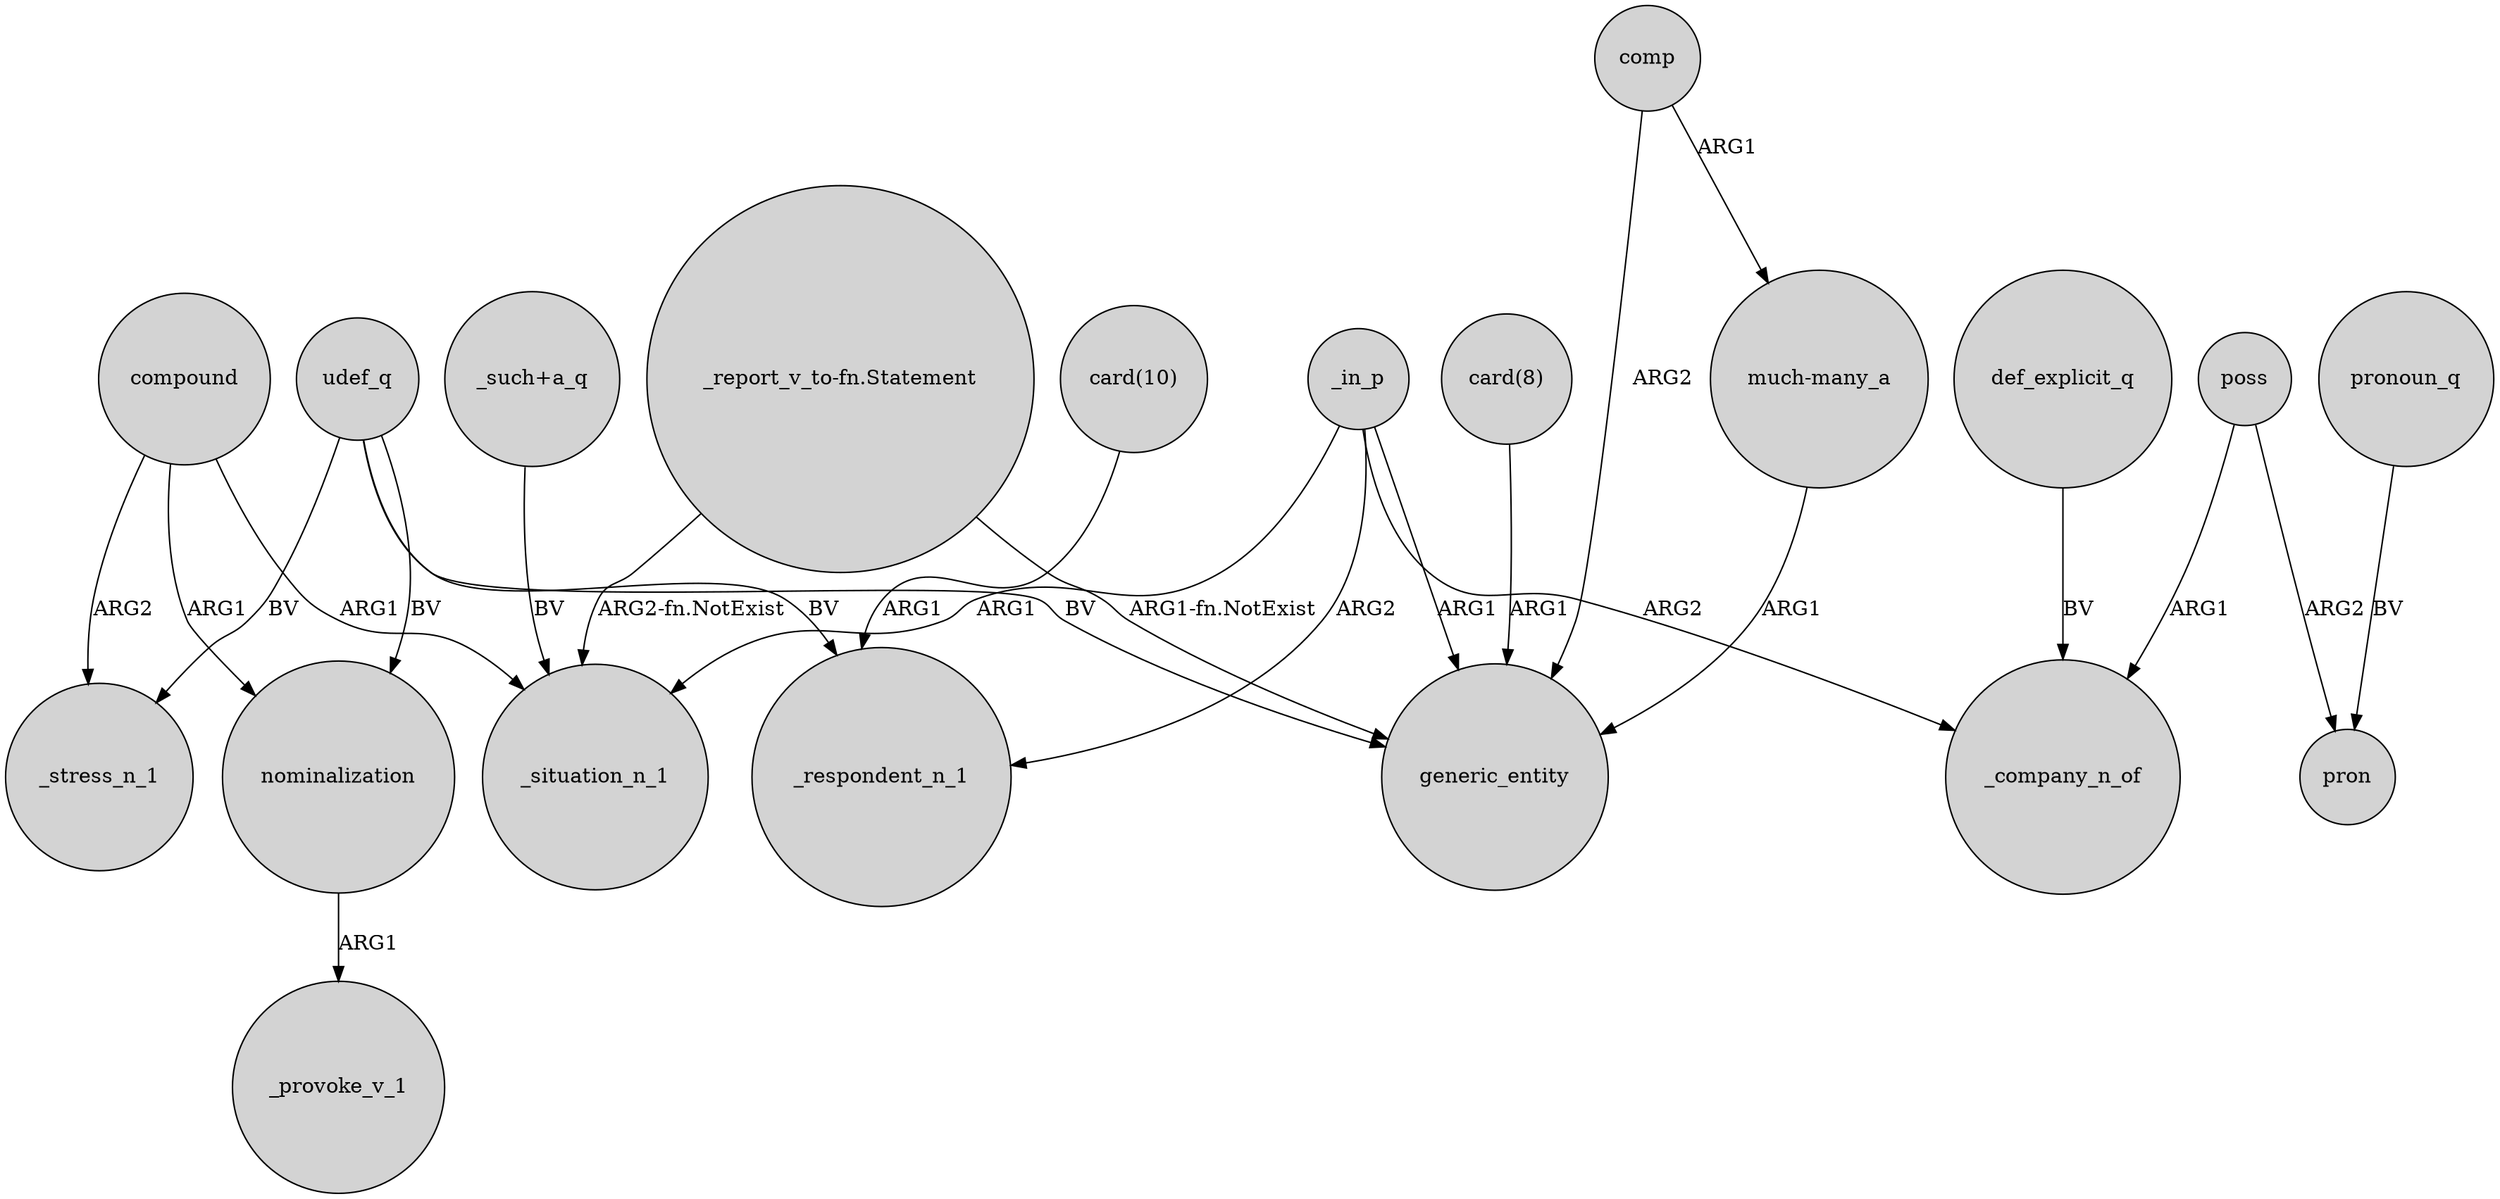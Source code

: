 digraph {
	node [shape=circle style=filled]
	nominalization -> _provoke_v_1 [label=ARG1]
	udef_q -> _stress_n_1 [label=BV]
	"_report_v_to-fn.Statement" -> generic_entity [label="ARG1-fn.NotExist"]
	udef_q -> generic_entity [label=BV]
	poss -> pron [label=ARG2]
	"much-many_a" -> generic_entity [label=ARG1]
	_in_p -> _situation_n_1 [label=ARG1]
	compound -> _situation_n_1 [label=ARG1]
	def_explicit_q -> _company_n_of [label=BV]
	_in_p -> _company_n_of [label=ARG2]
	"card(10)" -> _respondent_n_1 [label=ARG1]
	pronoun_q -> pron [label=BV]
	comp -> "much-many_a" [label=ARG1]
	"_such+a_q" -> _situation_n_1 [label=BV]
	udef_q -> _respondent_n_1 [label=BV]
	udef_q -> nominalization [label=BV]
	_in_p -> _respondent_n_1 [label=ARG2]
	compound -> _stress_n_1 [label=ARG2]
	poss -> _company_n_of [label=ARG1]
	comp -> generic_entity [label=ARG2]
	_in_p -> generic_entity [label=ARG1]
	"_report_v_to-fn.Statement" -> _situation_n_1 [label="ARG2-fn.NotExist"]
	compound -> nominalization [label=ARG1]
	"card(8)" -> generic_entity [label=ARG1]
}
